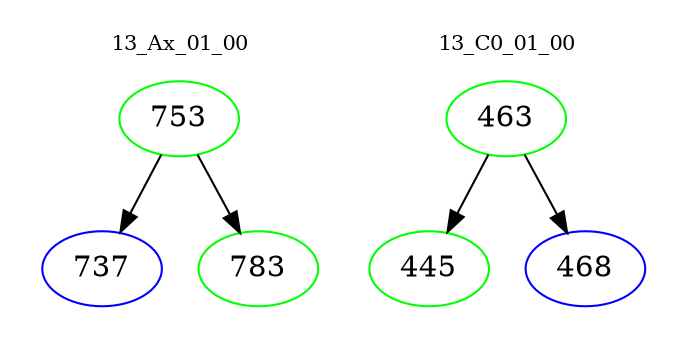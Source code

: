 digraph{
subgraph cluster_0 {
color = white
label = "13_Ax_01_00";
fontsize=10;
T0_753 [label="753", color="green"]
T0_753 -> T0_737 [color="black"]
T0_737 [label="737", color="blue"]
T0_753 -> T0_783 [color="black"]
T0_783 [label="783", color="green"]
}
subgraph cluster_1 {
color = white
label = "13_C0_01_00";
fontsize=10;
T1_463 [label="463", color="green"]
T1_463 -> T1_445 [color="black"]
T1_445 [label="445", color="green"]
T1_463 -> T1_468 [color="black"]
T1_468 [label="468", color="blue"]
}
}
